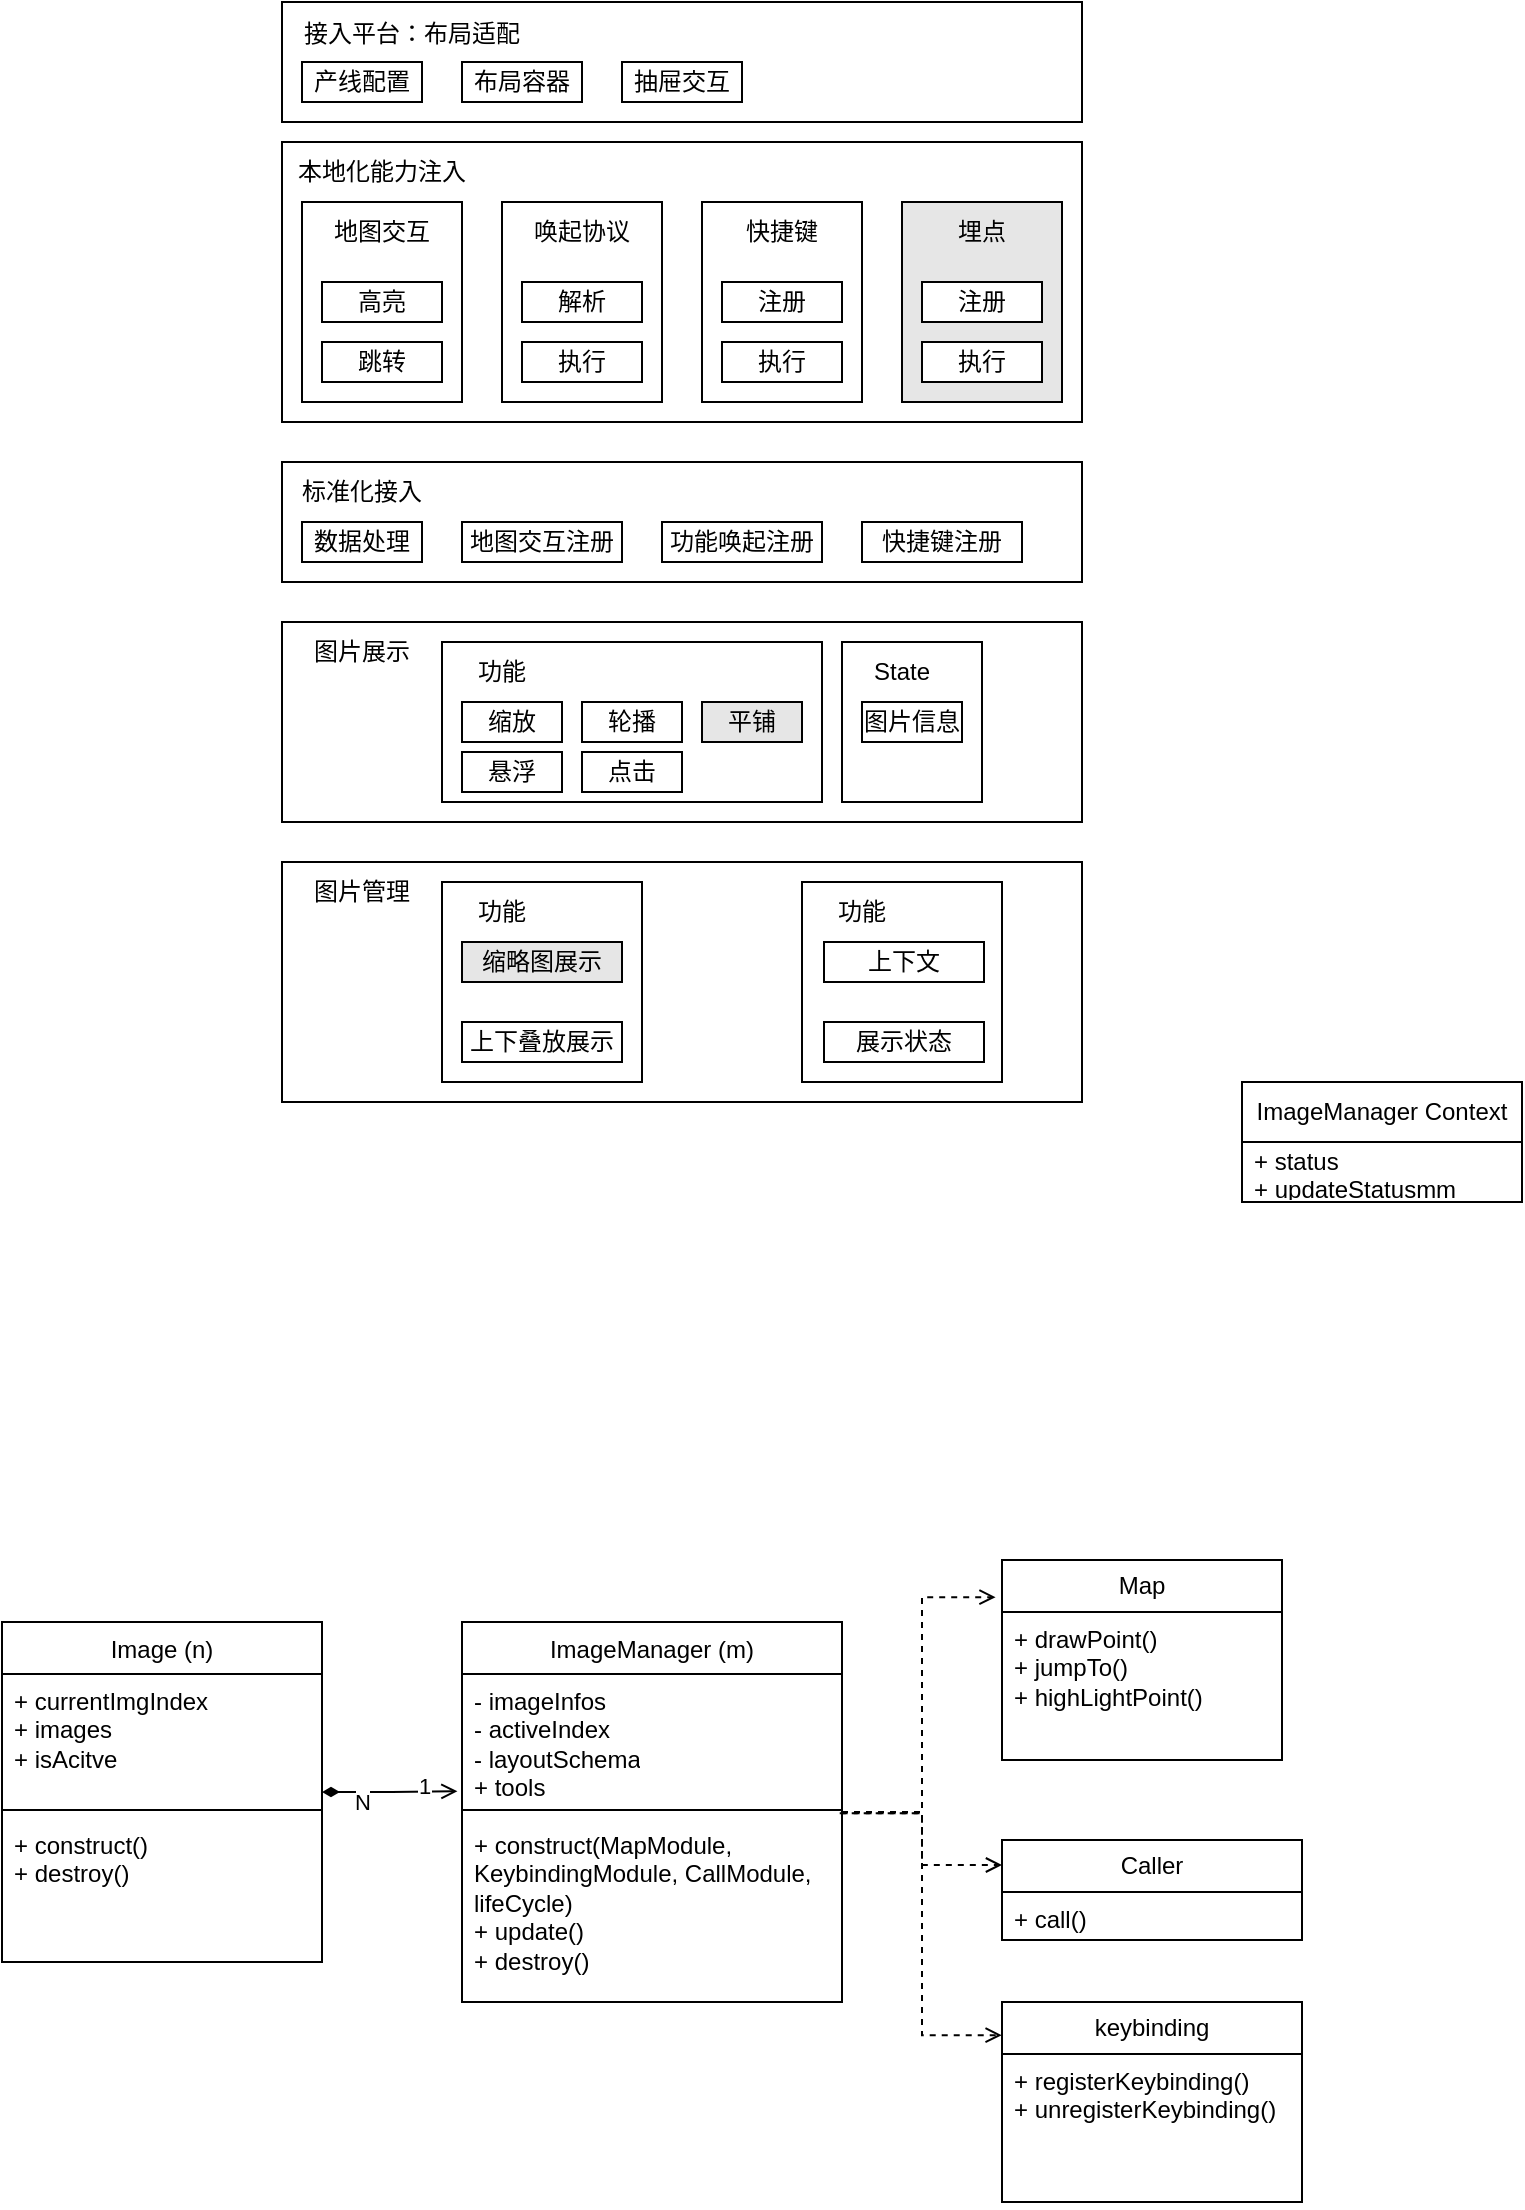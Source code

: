 <mxfile version="24.4.0" type="github">
  <diagram name="第 1 页" id="qbsFgxNV_fi_hqhI19OQ">
    <mxGraphModel dx="1167" dy="660" grid="1" gridSize="10" guides="1" tooltips="1" connect="1" arrows="1" fold="1" page="1" pageScale="1" pageWidth="827" pageHeight="1169" math="0" shadow="0">
      <root>
        <mxCell id="0" />
        <mxCell id="1" parent="0" />
        <mxCell id="h4Yj52QkXkvZOGdM3tUD-26" value="" style="rounded=0;whiteSpace=wrap;html=1;" parent="1" vertex="1">
          <mxGeometry x="160" y="340" width="400" height="100" as="geometry" />
        </mxCell>
        <mxCell id="qB7n026UuvodygYeCkh2-17" value="" style="rounded=0;whiteSpace=wrap;html=1;" vertex="1" parent="1">
          <mxGeometry x="440" y="350" width="70" height="80" as="geometry" />
        </mxCell>
        <mxCell id="qB7n026UuvodygYeCkh2-15" value="" style="rounded=0;whiteSpace=wrap;html=1;" vertex="1" parent="1">
          <mxGeometry x="240" y="350" width="190" height="80" as="geometry" />
        </mxCell>
        <mxCell id="h4Yj52QkXkvZOGdM3tUD-1" value="" style="rounded=0;whiteSpace=wrap;html=1;" parent="1" vertex="1">
          <mxGeometry x="160" y="260" width="400" height="60" as="geometry" />
        </mxCell>
        <mxCell id="h4Yj52QkXkvZOGdM3tUD-2" value="标准化接入" style="text;html=1;align=center;verticalAlign=middle;whiteSpace=wrap;rounded=0;" parent="1" vertex="1">
          <mxGeometry x="160" y="260" width="80" height="30" as="geometry" />
        </mxCell>
        <mxCell id="h4Yj52QkXkvZOGdM3tUD-3" value="数据处理" style="rounded=0;whiteSpace=wrap;html=1;" parent="1" vertex="1">
          <mxGeometry x="170" y="290" width="60" height="20" as="geometry" />
        </mxCell>
        <mxCell id="h4Yj52QkXkvZOGdM3tUD-4" value="" style="rounded=0;whiteSpace=wrap;html=1;" parent="1" vertex="1">
          <mxGeometry x="160" y="100" width="400" height="140" as="geometry" />
        </mxCell>
        <mxCell id="h4Yj52QkXkvZOGdM3tUD-5" value="本地化能力注入" style="text;html=1;align=center;verticalAlign=middle;whiteSpace=wrap;rounded=0;" parent="1" vertex="1">
          <mxGeometry x="160" y="100" width="100" height="30" as="geometry" />
        </mxCell>
        <mxCell id="h4Yj52QkXkvZOGdM3tUD-6" value="" style="rounded=0;whiteSpace=wrap;html=1;" parent="1" vertex="1">
          <mxGeometry x="170" y="130" width="80" height="100" as="geometry" />
        </mxCell>
        <mxCell id="h4Yj52QkXkvZOGdM3tUD-7" value="高亮" style="rounded=0;whiteSpace=wrap;html=1;" parent="1" vertex="1">
          <mxGeometry x="180" y="170" width="60" height="20" as="geometry" />
        </mxCell>
        <mxCell id="h4Yj52QkXkvZOGdM3tUD-8" value="跳转" style="rounded=0;whiteSpace=wrap;html=1;" parent="1" vertex="1">
          <mxGeometry x="180" y="200" width="60" height="20" as="geometry" />
        </mxCell>
        <mxCell id="h4Yj52QkXkvZOGdM3tUD-9" value="地图交互" style="text;html=1;align=center;verticalAlign=middle;whiteSpace=wrap;rounded=0;" parent="1" vertex="1">
          <mxGeometry x="170" y="130" width="80" height="30" as="geometry" />
        </mxCell>
        <mxCell id="h4Yj52QkXkvZOGdM3tUD-10" value="" style="rounded=0;whiteSpace=wrap;html=1;" parent="1" vertex="1">
          <mxGeometry x="270" y="130" width="80" height="100" as="geometry" />
        </mxCell>
        <mxCell id="h4Yj52QkXkvZOGdM3tUD-11" value="解析" style="rounded=0;whiteSpace=wrap;html=1;" parent="1" vertex="1">
          <mxGeometry x="280" y="170" width="60" height="20" as="geometry" />
        </mxCell>
        <mxCell id="h4Yj52QkXkvZOGdM3tUD-12" value="执行" style="rounded=0;whiteSpace=wrap;html=1;" parent="1" vertex="1">
          <mxGeometry x="280" y="200" width="60" height="20" as="geometry" />
        </mxCell>
        <mxCell id="h4Yj52QkXkvZOGdM3tUD-13" value="唤起协议" style="text;html=1;align=center;verticalAlign=middle;whiteSpace=wrap;rounded=0;" parent="1" vertex="1">
          <mxGeometry x="270" y="130" width="80" height="30" as="geometry" />
        </mxCell>
        <mxCell id="h4Yj52QkXkvZOGdM3tUD-14" value="" style="rounded=0;whiteSpace=wrap;html=1;" parent="1" vertex="1">
          <mxGeometry x="370" y="130" width="80" height="100" as="geometry" />
        </mxCell>
        <mxCell id="h4Yj52QkXkvZOGdM3tUD-15" value="注册" style="rounded=0;whiteSpace=wrap;html=1;" parent="1" vertex="1">
          <mxGeometry x="380" y="170" width="60" height="20" as="geometry" />
        </mxCell>
        <mxCell id="h4Yj52QkXkvZOGdM3tUD-16" value="执行" style="rounded=0;whiteSpace=wrap;html=1;" parent="1" vertex="1">
          <mxGeometry x="380" y="200" width="60" height="20" as="geometry" />
        </mxCell>
        <mxCell id="h4Yj52QkXkvZOGdM3tUD-17" value="快捷键" style="text;html=1;align=center;verticalAlign=middle;whiteSpace=wrap;rounded=0;" parent="1" vertex="1">
          <mxGeometry x="370" y="130" width="80" height="30" as="geometry" />
        </mxCell>
        <mxCell id="h4Yj52QkXkvZOGdM3tUD-18" value="" style="rounded=0;whiteSpace=wrap;html=1;fillColor=#E6E6E6;" parent="1" vertex="1">
          <mxGeometry x="470" y="130" width="80" height="100" as="geometry" />
        </mxCell>
        <mxCell id="h4Yj52QkXkvZOGdM3tUD-19" value="注册" style="rounded=0;whiteSpace=wrap;html=1;" parent="1" vertex="1">
          <mxGeometry x="480" y="170" width="60" height="20" as="geometry" />
        </mxCell>
        <mxCell id="h4Yj52QkXkvZOGdM3tUD-20" value="执行" style="rounded=0;whiteSpace=wrap;html=1;" parent="1" vertex="1">
          <mxGeometry x="480" y="200" width="60" height="20" as="geometry" />
        </mxCell>
        <mxCell id="h4Yj52QkXkvZOGdM3tUD-21" value="埋点" style="text;html=1;align=center;verticalAlign=middle;whiteSpace=wrap;rounded=0;" parent="1" vertex="1">
          <mxGeometry x="470" y="130" width="80" height="30" as="geometry" />
        </mxCell>
        <mxCell id="h4Yj52QkXkvZOGdM3tUD-22" value="地图交互注册" style="rounded=0;whiteSpace=wrap;html=1;" parent="1" vertex="1">
          <mxGeometry x="250" y="290" width="80" height="20" as="geometry" />
        </mxCell>
        <mxCell id="h4Yj52QkXkvZOGdM3tUD-23" value="功能唤起注册" style="rounded=0;whiteSpace=wrap;html=1;" parent="1" vertex="1">
          <mxGeometry x="350" y="290" width="80" height="20" as="geometry" />
        </mxCell>
        <mxCell id="h4Yj52QkXkvZOGdM3tUD-24" value="快捷键注册" style="rounded=0;whiteSpace=wrap;html=1;" parent="1" vertex="1">
          <mxGeometry x="450" y="290" width="80" height="20" as="geometry" />
        </mxCell>
        <mxCell id="h4Yj52QkXkvZOGdM3tUD-27" value="图片展示" style="text;html=1;align=center;verticalAlign=middle;whiteSpace=wrap;rounded=0;" parent="1" vertex="1">
          <mxGeometry x="160" y="340" width="80" height="30" as="geometry" />
        </mxCell>
        <mxCell id="h4Yj52QkXkvZOGdM3tUD-28" value="缩放" style="rounded=0;whiteSpace=wrap;html=1;" parent="1" vertex="1">
          <mxGeometry x="250" y="380" width="50" height="20" as="geometry" />
        </mxCell>
        <mxCell id="h4Yj52QkXkvZOGdM3tUD-29" value="悬浮" style="rounded=0;whiteSpace=wrap;html=1;" parent="1" vertex="1">
          <mxGeometry x="250" y="405" width="50" height="20" as="geometry" />
        </mxCell>
        <mxCell id="h4Yj52QkXkvZOGdM3tUD-30" value="点击" style="rounded=0;whiteSpace=wrap;html=1;" parent="1" vertex="1">
          <mxGeometry x="310" y="405" width="50" height="20" as="geometry" />
        </mxCell>
        <mxCell id="h4Yj52QkXkvZOGdM3tUD-31" value="轮播" style="rounded=0;whiteSpace=wrap;html=1;" parent="1" vertex="1">
          <mxGeometry x="310" y="380" width="50" height="20" as="geometry" />
        </mxCell>
        <mxCell id="h4Yj52QkXkvZOGdM3tUD-32" value="平铺" style="rounded=0;whiteSpace=wrap;html=1;fillColor=#E6E6E6;" parent="1" vertex="1">
          <mxGeometry x="370" y="380" width="50" height="20" as="geometry" />
        </mxCell>
        <mxCell id="h4Yj52QkXkvZOGdM3tUD-33" value="" style="rounded=0;whiteSpace=wrap;html=1;" parent="1" vertex="1">
          <mxGeometry x="160" y="460" width="400" height="120" as="geometry" />
        </mxCell>
        <mxCell id="h4Yj52QkXkvZOGdM3tUD-34" value="图片管理" style="text;html=1;align=center;verticalAlign=middle;whiteSpace=wrap;rounded=0;" parent="1" vertex="1">
          <mxGeometry x="160" y="460" width="80" height="30" as="geometry" />
        </mxCell>
        <mxCell id="h4Yj52QkXkvZOGdM3tUD-39" value="" style="rounded=0;whiteSpace=wrap;html=1;" parent="1" vertex="1">
          <mxGeometry x="160" y="30" width="400" height="60" as="geometry" />
        </mxCell>
        <mxCell id="h4Yj52QkXkvZOGdM3tUD-40" value="&lt;span data-copy-origin=&quot;https://cooper.didichuxing.com&quot; data-docs-delta=&quot;[[20,&amp;quot;接入平台：布局适配&amp;quot;],[20,&amp;quot;\n&amp;quot;,&amp;quot;24:\&amp;quot;jQ6I\&amp;quot;|32:4|direction:\&amp;quot;ltr\&amp;quot;|linespacing:\&amp;quot;150\&amp;quot;&amp;quot;]]&quot;&gt;&lt;div style=&quot;line-height: 150%;&quot; data-default-linespacing=&quot;100&quot; data-foldable=&quot;true&quot; class=&quot;ql-direction-ltr ql-long-10000050646&quot; data-header=&quot;4&quot;&gt;&lt;span style=&quot;&quot; class=&quot;ql-author-10000050646&quot;&gt;&lt;font style=&quot;font-size: 12px;&quot;&gt;接入平台：布局适配&lt;/font&gt;&lt;/span&gt;&lt;/div&gt;&lt;/span&gt;" style="text;html=1;align=center;verticalAlign=middle;whiteSpace=wrap;rounded=0;" parent="1" vertex="1">
          <mxGeometry x="160" y="30" width="130" height="30" as="geometry" />
        </mxCell>
        <mxCell id="h4Yj52QkXkvZOGdM3tUD-41" value="产线配置" style="rounded=0;whiteSpace=wrap;html=1;" parent="1" vertex="1">
          <mxGeometry x="170" y="60" width="60" height="20" as="geometry" />
        </mxCell>
        <mxCell id="h4Yj52QkXkvZOGdM3tUD-42" value="布局容器" style="rounded=0;whiteSpace=wrap;html=1;" parent="1" vertex="1">
          <mxGeometry x="250" y="60" width="60" height="20" as="geometry" />
        </mxCell>
        <mxCell id="h4Yj52QkXkvZOGdM3tUD-43" value="抽屉交互" style="rounded=0;whiteSpace=wrap;html=1;" parent="1" vertex="1">
          <mxGeometry x="330" y="60" width="60" height="20" as="geometry" />
        </mxCell>
        <mxCell id="h4Yj52QkXkvZOGdM3tUD-44" value="Map" style="swimlane;fontStyle=0;childLayout=stackLayout;horizontal=1;startSize=26;fillColor=none;horizontalStack=0;resizeParent=1;resizeParentMax=0;resizeLast=0;collapsible=1;marginBottom=0;whiteSpace=wrap;html=1;" parent="1" vertex="1">
          <mxGeometry x="520" y="809" width="140" height="100" as="geometry">
            <mxRectangle x="210" y="650" width="110" height="30" as="alternateBounds" />
          </mxGeometry>
        </mxCell>
        <mxCell id="h4Yj52QkXkvZOGdM3tUD-45" value="&lt;div&gt;+ drawPoint()&lt;br&gt;&lt;/div&gt;&lt;div&gt;+ jumpTo()&lt;/div&gt;&lt;div&gt;+ highLightPoint()&lt;/div&gt;" style="text;strokeColor=none;fillColor=none;align=left;verticalAlign=top;spacingLeft=4;spacingRight=4;overflow=hidden;rotatable=0;points=[[0,0.5],[1,0.5]];portConstraint=eastwest;whiteSpace=wrap;html=1;" parent="h4Yj52QkXkvZOGdM3tUD-44" vertex="1">
          <mxGeometry y="26" width="140" height="74" as="geometry" />
        </mxCell>
        <mxCell id="qB7n026UuvodygYeCkh2-1" value="" style="edgeStyle=orthogonalEdgeStyle;rounded=0;orthogonalLoop=1;jettySize=auto;html=1;entryX=-0.023;entryY=0.186;entryDx=0;entryDy=0;entryPerimeter=0;dashed=1;endArrow=open;endFill=0;" edge="1" parent="1" source="h4Yj52QkXkvZOGdM3tUD-48" target="h4Yj52QkXkvZOGdM3tUD-44">
          <mxGeometry relative="1" as="geometry" />
        </mxCell>
        <mxCell id="h4Yj52QkXkvZOGdM3tUD-48" value="&lt;span style=&quot;font-weight: 400;&quot;&gt;ImageManager (m)&lt;/span&gt;" style="swimlane;fontStyle=1;align=center;verticalAlign=top;childLayout=stackLayout;horizontal=1;startSize=26;horizontalStack=0;resizeParent=1;resizeParentMax=0;resizeLast=0;collapsible=1;marginBottom=0;whiteSpace=wrap;html=1;" parent="1" vertex="1">
          <mxGeometry x="250" y="840" width="190" height="190" as="geometry" />
        </mxCell>
        <mxCell id="h4Yj52QkXkvZOGdM3tUD-49" value="&lt;div&gt;- imageInfos&lt;div&gt;- activeIndex&lt;/div&gt;&lt;div&gt;- layoutSchema&lt;/div&gt;&lt;/div&gt;&lt;div&gt;+ tools&lt;/div&gt;" style="text;strokeColor=none;fillColor=none;align=left;verticalAlign=top;spacingLeft=4;spacingRight=4;overflow=hidden;rotatable=0;points=[[0,0.5],[1,0.5]];portConstraint=eastwest;whiteSpace=wrap;html=1;" parent="h4Yj52QkXkvZOGdM3tUD-48" vertex="1">
          <mxGeometry y="26" width="190" height="64" as="geometry" />
        </mxCell>
        <mxCell id="h4Yj52QkXkvZOGdM3tUD-50" value="" style="line;strokeWidth=1;fillColor=none;align=left;verticalAlign=middle;spacingTop=-1;spacingLeft=3;spacingRight=3;rotatable=0;labelPosition=right;points=[];portConstraint=eastwest;strokeColor=inherit;" parent="h4Yj52QkXkvZOGdM3tUD-48" vertex="1">
          <mxGeometry y="90" width="190" height="8" as="geometry" />
        </mxCell>
        <mxCell id="h4Yj52QkXkvZOGdM3tUD-51" value="+ construct(MapModule, KeybindingModule, CallModule, lifeCycle)&lt;div&gt;&lt;div&gt;+ update()&lt;/div&gt;&lt;div&gt;&lt;span style=&quot;background-color: initial;&quot;&gt;+ destroy()&amp;nbsp;&lt;/span&gt;&amp;nbsp;&lt;/div&gt;&lt;/div&gt;" style="text;strokeColor=none;fillColor=none;align=left;verticalAlign=top;spacingLeft=4;spacingRight=4;overflow=hidden;rotatable=0;points=[[0,0.5],[1,0.5]];portConstraint=eastwest;whiteSpace=wrap;html=1;" parent="h4Yj52QkXkvZOGdM3tUD-48" vertex="1">
          <mxGeometry y="98" width="190" height="92" as="geometry" />
        </mxCell>
        <mxCell id="h4Yj52QkXkvZOGdM3tUD-53" value="Caller" style="swimlane;fontStyle=0;childLayout=stackLayout;horizontal=1;startSize=26;fillColor=none;horizontalStack=0;resizeParent=1;resizeParentMax=0;resizeLast=0;collapsible=1;marginBottom=0;whiteSpace=wrap;html=1;" parent="1" vertex="1">
          <mxGeometry x="520" y="949" width="150" height="50" as="geometry">
            <mxRectangle x="210" y="650" width="110" height="30" as="alternateBounds" />
          </mxGeometry>
        </mxCell>
        <mxCell id="h4Yj52QkXkvZOGdM3tUD-54" value="&lt;div&gt;+ call()&lt;/div&gt;" style="text;strokeColor=none;fillColor=none;align=left;verticalAlign=top;spacingLeft=4;spacingRight=4;overflow=hidden;rotatable=0;points=[[0,0.5],[1,0.5]];portConstraint=eastwest;whiteSpace=wrap;html=1;" parent="h4Yj52QkXkvZOGdM3tUD-53" vertex="1">
          <mxGeometry y="26" width="150" height="24" as="geometry" />
        </mxCell>
        <mxCell id="h4Yj52QkXkvZOGdM3tUD-55" value="keybinding" style="swimlane;fontStyle=0;childLayout=stackLayout;horizontal=1;startSize=26;fillColor=none;horizontalStack=0;resizeParent=1;resizeParentMax=0;resizeLast=0;collapsible=1;marginBottom=0;whiteSpace=wrap;html=1;" parent="1" vertex="1">
          <mxGeometry x="520" y="1030" width="150" height="100" as="geometry">
            <mxRectangle x="210" y="650" width="110" height="30" as="alternateBounds" />
          </mxGeometry>
        </mxCell>
        <mxCell id="h4Yj52QkXkvZOGdM3tUD-56" value="&lt;div&gt;&lt;span style=&quot;background-color: initial;&quot;&gt;+ registerKeybinding()&amp;nbsp;&lt;/span&gt;&lt;br&gt;&lt;/div&gt;&lt;div&gt;+ unregisterKeybinding()&lt;/div&gt;" style="text;strokeColor=none;fillColor=none;align=left;verticalAlign=top;spacingLeft=4;spacingRight=4;overflow=hidden;rotatable=0;points=[[0,0.5],[1,0.5]];portConstraint=eastwest;whiteSpace=wrap;html=1;" parent="h4Yj52QkXkvZOGdM3tUD-55" vertex="1">
          <mxGeometry y="26" width="150" height="74" as="geometry" />
        </mxCell>
        <mxCell id="qB7n026UuvodygYeCkh2-4" value="" style="edgeStyle=orthogonalEdgeStyle;rounded=0;orthogonalLoop=1;jettySize=auto;html=1;startArrow=diamondThin;startFill=1;endArrow=open;endFill=0;entryX=-0.012;entryY=0.916;entryDx=0;entryDy=0;entryPerimeter=0;" edge="1" parent="1" source="h4Yj52QkXkvZOGdM3tUD-57" target="h4Yj52QkXkvZOGdM3tUD-49">
          <mxGeometry relative="1" as="geometry" />
        </mxCell>
        <mxCell id="qB7n026UuvodygYeCkh2-5" value="N" style="edgeLabel;html=1;align=center;verticalAlign=middle;resizable=0;points=[];" vertex="1" connectable="0" parent="qB7n026UuvodygYeCkh2-4">
          <mxGeometry x="-0.779" relative="1" as="geometry">
            <mxPoint x="12" y="5" as="offset" />
          </mxGeometry>
        </mxCell>
        <mxCell id="qB7n026UuvodygYeCkh2-6" value="1" style="edgeLabel;html=1;align=center;verticalAlign=middle;resizable=0;points=[];" vertex="1" connectable="0" parent="qB7n026UuvodygYeCkh2-4">
          <mxGeometry x="0.741" y="3" relative="1" as="geometry">
            <mxPoint x="-8" as="offset" />
          </mxGeometry>
        </mxCell>
        <mxCell id="h4Yj52QkXkvZOGdM3tUD-57" value="&lt;span style=&quot;font-weight: 400;&quot;&gt;Image (n)&lt;/span&gt;" style="swimlane;fontStyle=1;align=center;verticalAlign=top;childLayout=stackLayout;horizontal=1;startSize=26;horizontalStack=0;resizeParent=1;resizeParentMax=0;resizeLast=0;collapsible=1;marginBottom=0;whiteSpace=wrap;html=1;" parent="1" vertex="1">
          <mxGeometry x="20" y="840" width="160" height="170" as="geometry" />
        </mxCell>
        <mxCell id="h4Yj52QkXkvZOGdM3tUD-58" value="&lt;div&gt;+ currentImgIndex&lt;/div&gt;&lt;div&gt;+ images&lt;/div&gt;&lt;div&gt;+ isAcitve&lt;/div&gt;" style="text;strokeColor=none;fillColor=none;align=left;verticalAlign=top;spacingLeft=4;spacingRight=4;overflow=hidden;rotatable=0;points=[[0,0.5],[1,0.5]];portConstraint=eastwest;whiteSpace=wrap;html=1;" parent="h4Yj52QkXkvZOGdM3tUD-57" vertex="1">
          <mxGeometry y="26" width="160" height="64" as="geometry" />
        </mxCell>
        <mxCell id="h4Yj52QkXkvZOGdM3tUD-59" value="" style="line;strokeWidth=1;fillColor=none;align=left;verticalAlign=middle;spacingTop=-1;spacingLeft=3;spacingRight=3;rotatable=0;labelPosition=right;points=[];portConstraint=eastwest;strokeColor=inherit;" parent="h4Yj52QkXkvZOGdM3tUD-57" vertex="1">
          <mxGeometry y="90" width="160" height="8" as="geometry" />
        </mxCell>
        <mxCell id="h4Yj52QkXkvZOGdM3tUD-60" value="+ construct()&lt;div&gt;+ destroy()&amp;nbsp;&lt;/div&gt;" style="text;strokeColor=none;fillColor=none;align=left;verticalAlign=top;spacingLeft=4;spacingRight=4;overflow=hidden;rotatable=0;points=[[0,0.5],[1,0.5]];portConstraint=eastwest;whiteSpace=wrap;html=1;" parent="h4Yj52QkXkvZOGdM3tUD-57" vertex="1">
          <mxGeometry y="98" width="160" height="72" as="geometry" />
        </mxCell>
        <mxCell id="qB7n026UuvodygYeCkh2-2" value="" style="edgeStyle=orthogonalEdgeStyle;rounded=0;orthogonalLoop=1;jettySize=auto;html=1;entryX=0;entryY=0.25;entryDx=0;entryDy=0;dashed=1;endArrow=open;endFill=0;exitX=0.999;exitY=-0.026;exitDx=0;exitDy=0;exitPerimeter=0;" edge="1" parent="1" source="h4Yj52QkXkvZOGdM3tUD-51" target="h4Yj52QkXkvZOGdM3tUD-53">
          <mxGeometry relative="1" as="geometry">
            <mxPoint x="460" y="985" as="sourcePoint" />
            <mxPoint x="527" y="838" as="targetPoint" />
          </mxGeometry>
        </mxCell>
        <mxCell id="qB7n026UuvodygYeCkh2-3" value="" style="edgeStyle=orthogonalEdgeStyle;rounded=0;orthogonalLoop=1;jettySize=auto;html=1;entryX=-0.001;entryY=0.166;entryDx=0;entryDy=0;dashed=1;endArrow=open;endFill=0;exitX=0.994;exitY=-0.026;exitDx=0;exitDy=0;exitPerimeter=0;entryPerimeter=0;" edge="1" parent="1" source="h4Yj52QkXkvZOGdM3tUD-51" target="h4Yj52QkXkvZOGdM3tUD-55">
          <mxGeometry relative="1" as="geometry">
            <mxPoint x="460" y="986" as="sourcePoint" />
            <mxPoint x="530" y="972" as="targetPoint" />
          </mxGeometry>
        </mxCell>
        <mxCell id="qB7n026UuvodygYeCkh2-7" value="ImageManager Context" style="swimlane;fontStyle=0;childLayout=stackLayout;horizontal=1;startSize=30;horizontalStack=0;resizeParent=1;resizeParentMax=0;resizeLast=0;collapsible=1;marginBottom=0;whiteSpace=wrap;html=1;" vertex="1" parent="1">
          <mxGeometry x="640" y="570" width="140" height="60" as="geometry" />
        </mxCell>
        <mxCell id="qB7n026UuvodygYeCkh2-8" value="+ status&lt;div&gt;+ updateStatusmm&lt;/div&gt;" style="text;strokeColor=none;fillColor=none;align=left;verticalAlign=middle;spacingLeft=4;spacingRight=4;overflow=hidden;points=[[0,0.5],[1,0.5]];portConstraint=eastwest;rotatable=0;whiteSpace=wrap;html=1;" vertex="1" parent="qB7n026UuvodygYeCkh2-7">
          <mxGeometry y="30" width="140" height="30" as="geometry" />
        </mxCell>
        <mxCell id="qB7n026UuvodygYeCkh2-11" value="图片信息" style="rounded=0;whiteSpace=wrap;html=1;" vertex="1" parent="1">
          <mxGeometry x="450" y="380" width="50" height="20" as="geometry" />
        </mxCell>
        <mxCell id="qB7n026UuvodygYeCkh2-16" value="功能" style="text;html=1;align=center;verticalAlign=middle;whiteSpace=wrap;rounded=0;" vertex="1" parent="1">
          <mxGeometry x="240" y="350" width="60" height="30" as="geometry" />
        </mxCell>
        <mxCell id="qB7n026UuvodygYeCkh2-18" value="State" style="text;html=1;align=center;verticalAlign=middle;whiteSpace=wrap;rounded=0;" vertex="1" parent="1">
          <mxGeometry x="440" y="350" width="60" height="30" as="geometry" />
        </mxCell>
        <mxCell id="qB7n026UuvodygYeCkh2-20" value="" style="rounded=0;whiteSpace=wrap;html=1;" vertex="1" parent="1">
          <mxGeometry x="240" y="470" width="100" height="100" as="geometry" />
        </mxCell>
        <mxCell id="qB7n026UuvodygYeCkh2-21" value="功能" style="text;html=1;align=center;verticalAlign=middle;whiteSpace=wrap;rounded=0;" vertex="1" parent="1">
          <mxGeometry x="240" y="470" width="60" height="30" as="geometry" />
        </mxCell>
        <mxCell id="h4Yj52QkXkvZOGdM3tUD-36" value="缩略图展示" style="rounded=0;whiteSpace=wrap;html=1;fillColor=#E6E6E6;" parent="1" vertex="1">
          <mxGeometry x="250" y="500" width="80" height="20" as="geometry" />
        </mxCell>
        <mxCell id="h4Yj52QkXkvZOGdM3tUD-37" value="上下叠放展示" style="rounded=0;whiteSpace=wrap;html=1;" parent="1" vertex="1">
          <mxGeometry x="250" y="540" width="80" height="20" as="geometry" />
        </mxCell>
        <mxCell id="qB7n026UuvodygYeCkh2-22" value="" style="rounded=0;whiteSpace=wrap;html=1;" vertex="1" parent="1">
          <mxGeometry x="420" y="470" width="100" height="100" as="geometry" />
        </mxCell>
        <mxCell id="qB7n026UuvodygYeCkh2-23" value="功能" style="text;html=1;align=center;verticalAlign=middle;whiteSpace=wrap;rounded=0;" vertex="1" parent="1">
          <mxGeometry x="420" y="470" width="60" height="30" as="geometry" />
        </mxCell>
        <mxCell id="qB7n026UuvodygYeCkh2-12" value="上下文" style="rounded=0;whiteSpace=wrap;html=1;" vertex="1" parent="1">
          <mxGeometry x="431" y="500" width="80" height="20" as="geometry" />
        </mxCell>
        <mxCell id="qB7n026UuvodygYeCkh2-13" value="展示状态" style="rounded=0;whiteSpace=wrap;html=1;" vertex="1" parent="1">
          <mxGeometry x="431" y="540" width="80" height="20" as="geometry" />
        </mxCell>
      </root>
    </mxGraphModel>
  </diagram>
</mxfile>
